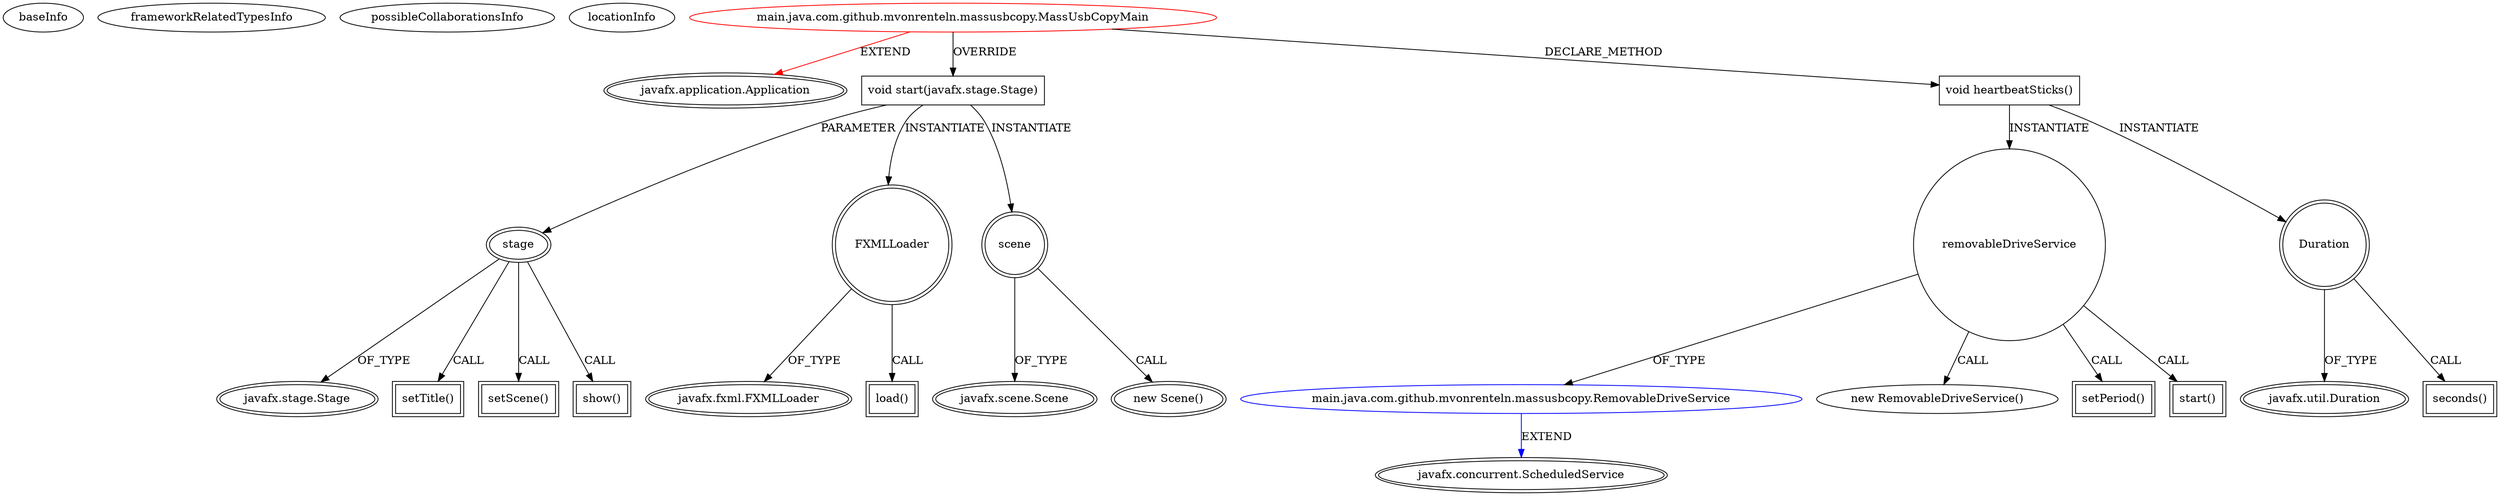 digraph {
baseInfo[graphId=3700,category="extension_graph",isAnonymous=false,possibleRelation=true]
frameworkRelatedTypesInfo[0="javafx.application.Application"]
possibleCollaborationsInfo[0="3700~CLIENT_METHOD_DECLARATION-INSTANTIATION-~javafx.application.Application ~javafx.concurrent.ScheduledService ~false~false"]
locationInfo[projectName="mvonrenteln-massusbcopy",filePath="/mvonrenteln-massusbcopy/massusbcopy-master/usbfx/src/main/java/com/github/mvonrenteln/massusbcopy/MassUsbCopyMain.java",contextSignature="MassUsbCopyMain",graphId="3700"]
0[label="main.java.com.github.mvonrenteln.massusbcopy.MassUsbCopyMain",vertexType="ROOT_CLIENT_CLASS_DECLARATION",isFrameworkType=false,color=red]
1[label="javafx.application.Application",vertexType="FRAMEWORK_CLASS_TYPE",isFrameworkType=true,peripheries=2]
2[label="void start(javafx.stage.Stage)",vertexType="OVERRIDING_METHOD_DECLARATION",isFrameworkType=false,shape=box]
3[label="stage",vertexType="PARAMETER_DECLARATION",isFrameworkType=true,peripheries=2]
4[label="javafx.stage.Stage",vertexType="FRAMEWORK_CLASS_TYPE",isFrameworkType=true,peripheries=2]
5[label="FXMLLoader",vertexType="VARIABLE_EXPRESION",isFrameworkType=true,peripheries=2,shape=circle]
7[label="javafx.fxml.FXMLLoader",vertexType="FRAMEWORK_CLASS_TYPE",isFrameworkType=true,peripheries=2]
6[label="load()",vertexType="INSIDE_CALL",isFrameworkType=true,peripheries=2,shape=box]
9[label="scene",vertexType="VARIABLE_EXPRESION",isFrameworkType=true,peripheries=2,shape=circle]
10[label="javafx.scene.Scene",vertexType="FRAMEWORK_CLASS_TYPE",isFrameworkType=true,peripheries=2]
8[label="new Scene()",vertexType="CONSTRUCTOR_CALL",isFrameworkType=true,peripheries=2]
12[label="setTitle()",vertexType="INSIDE_CALL",isFrameworkType=true,peripheries=2,shape=box]
14[label="setScene()",vertexType="INSIDE_CALL",isFrameworkType=true,peripheries=2,shape=box]
16[label="show()",vertexType="INSIDE_CALL",isFrameworkType=true,peripheries=2,shape=box]
21[label="void heartbeatSticks()",vertexType="CLIENT_METHOD_DECLARATION",isFrameworkType=false,shape=box]
23[label="removableDriveService",vertexType="VARIABLE_EXPRESION",isFrameworkType=false,shape=circle]
24[label="main.java.com.github.mvonrenteln.massusbcopy.RemovableDriveService",vertexType="REFERENCE_CLIENT_CLASS_DECLARATION",isFrameworkType=false,color=blue]
25[label="javafx.concurrent.ScheduledService",vertexType="FRAMEWORK_CLASS_TYPE",isFrameworkType=true,peripheries=2]
22[label="new RemovableDriveService()",vertexType="CONSTRUCTOR_CALL",isFrameworkType=false]
27[label="setPeriod()",vertexType="INSIDE_CALL",isFrameworkType=true,peripheries=2,shape=box]
28[label="Duration",vertexType="VARIABLE_EXPRESION",isFrameworkType=true,peripheries=2,shape=circle]
30[label="javafx.util.Duration",vertexType="FRAMEWORK_CLASS_TYPE",isFrameworkType=true,peripheries=2]
29[label="seconds()",vertexType="INSIDE_CALL",isFrameworkType=true,peripheries=2,shape=box]
32[label="start()",vertexType="INSIDE_CALL",isFrameworkType=true,peripheries=2,shape=box]
0->1[label="EXTEND",color=red]
0->2[label="OVERRIDE"]
3->4[label="OF_TYPE"]
2->3[label="PARAMETER"]
2->5[label="INSTANTIATE"]
5->7[label="OF_TYPE"]
5->6[label="CALL"]
2->9[label="INSTANTIATE"]
9->10[label="OF_TYPE"]
9->8[label="CALL"]
3->12[label="CALL"]
3->14[label="CALL"]
3->16[label="CALL"]
0->21[label="DECLARE_METHOD"]
21->23[label="INSTANTIATE"]
24->25[label="EXTEND",color=blue]
23->24[label="OF_TYPE"]
23->22[label="CALL"]
23->27[label="CALL"]
21->28[label="INSTANTIATE"]
28->30[label="OF_TYPE"]
28->29[label="CALL"]
23->32[label="CALL"]
}
